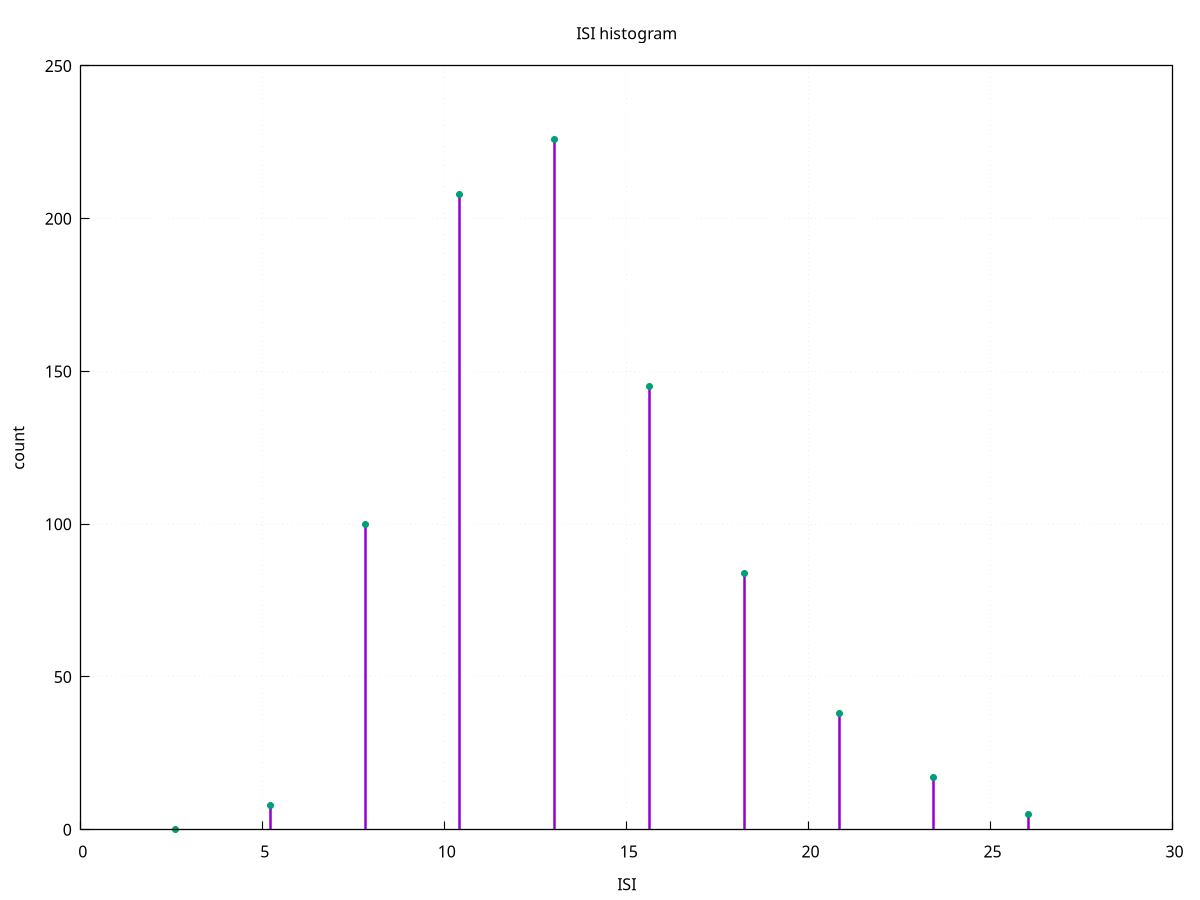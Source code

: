 # ogpf libray
# Rev. 0.22 of March 9th, 2018
# Licence: MIT

# gnuplot global setting
set term wxt size 640,480 enhanced font "verdana,10" title "ogpf libray: Rev. 0.22 of March 9th, 2018"

# ogpf extra configuration
# -------------------------------------------
# color definitions
set style line 1 lc rgb "#800000" lt 1 lw 2
set style line 2 lc rgb "#ff0000" lt 1 lw 2
set style line 3 lc rgb "#ff4500" lt 1 lw 2
set style line 4 lc rgb "#ffa500" lt 1 lw 2
set style line 5 lc rgb "#006400" lt 1 lw 2
set style line 6 lc rgb "#0000ff" lt 1 lw 2
set style line 7 lc rgb "#9400d3" lt 1 lw 2

# Axes
set border linewidth 1.15
set tics nomirror

# grid
# Add light grid to plot
set style line 102 lc rgb "#d6d7d9" lt 0 lw 1
set grid back ls 102

# plot style
set style data linespoints

# -------------------------------------------

 
# plot scale
 
# Annotation: title and labels
set title "ISI histogram"
set xlabel "ISI"
set ylabel "count"
 
# axes setting

plot "-" notitle with impulses lw 2.5 \
, "-" notitle with points pt 7
   2.6050000388175247        0.0000000000000000     
   5.2100000776350495        8.0000000000000000     
   7.8150001164525751        100.00000000000000     
   10.420000155270099        208.00000000000000     
   13.025000194087625        226.00000000000000     
   15.630000232905150        145.00000000000000     
   18.235000271722676        84.000000000000000     
   20.840000310540198        38.000000000000000     
   23.445000349357723        17.000000000000000     
   26.050000388175249        5.0000000000000000     
e
   2.6050000388175247        0.0000000000000000     
   5.2100000776350495        8.0000000000000000     
   7.8150001164525751        100.00000000000000     
   10.420000155270099        208.00000000000000     
   13.025000194087625        226.00000000000000     
   15.630000232905150        145.00000000000000     
   18.235000271722676        84.000000000000000     
   20.840000310540198        38.000000000000000     
   23.445000349357723        17.000000000000000     
   26.050000388175249        5.0000000000000000     
e
